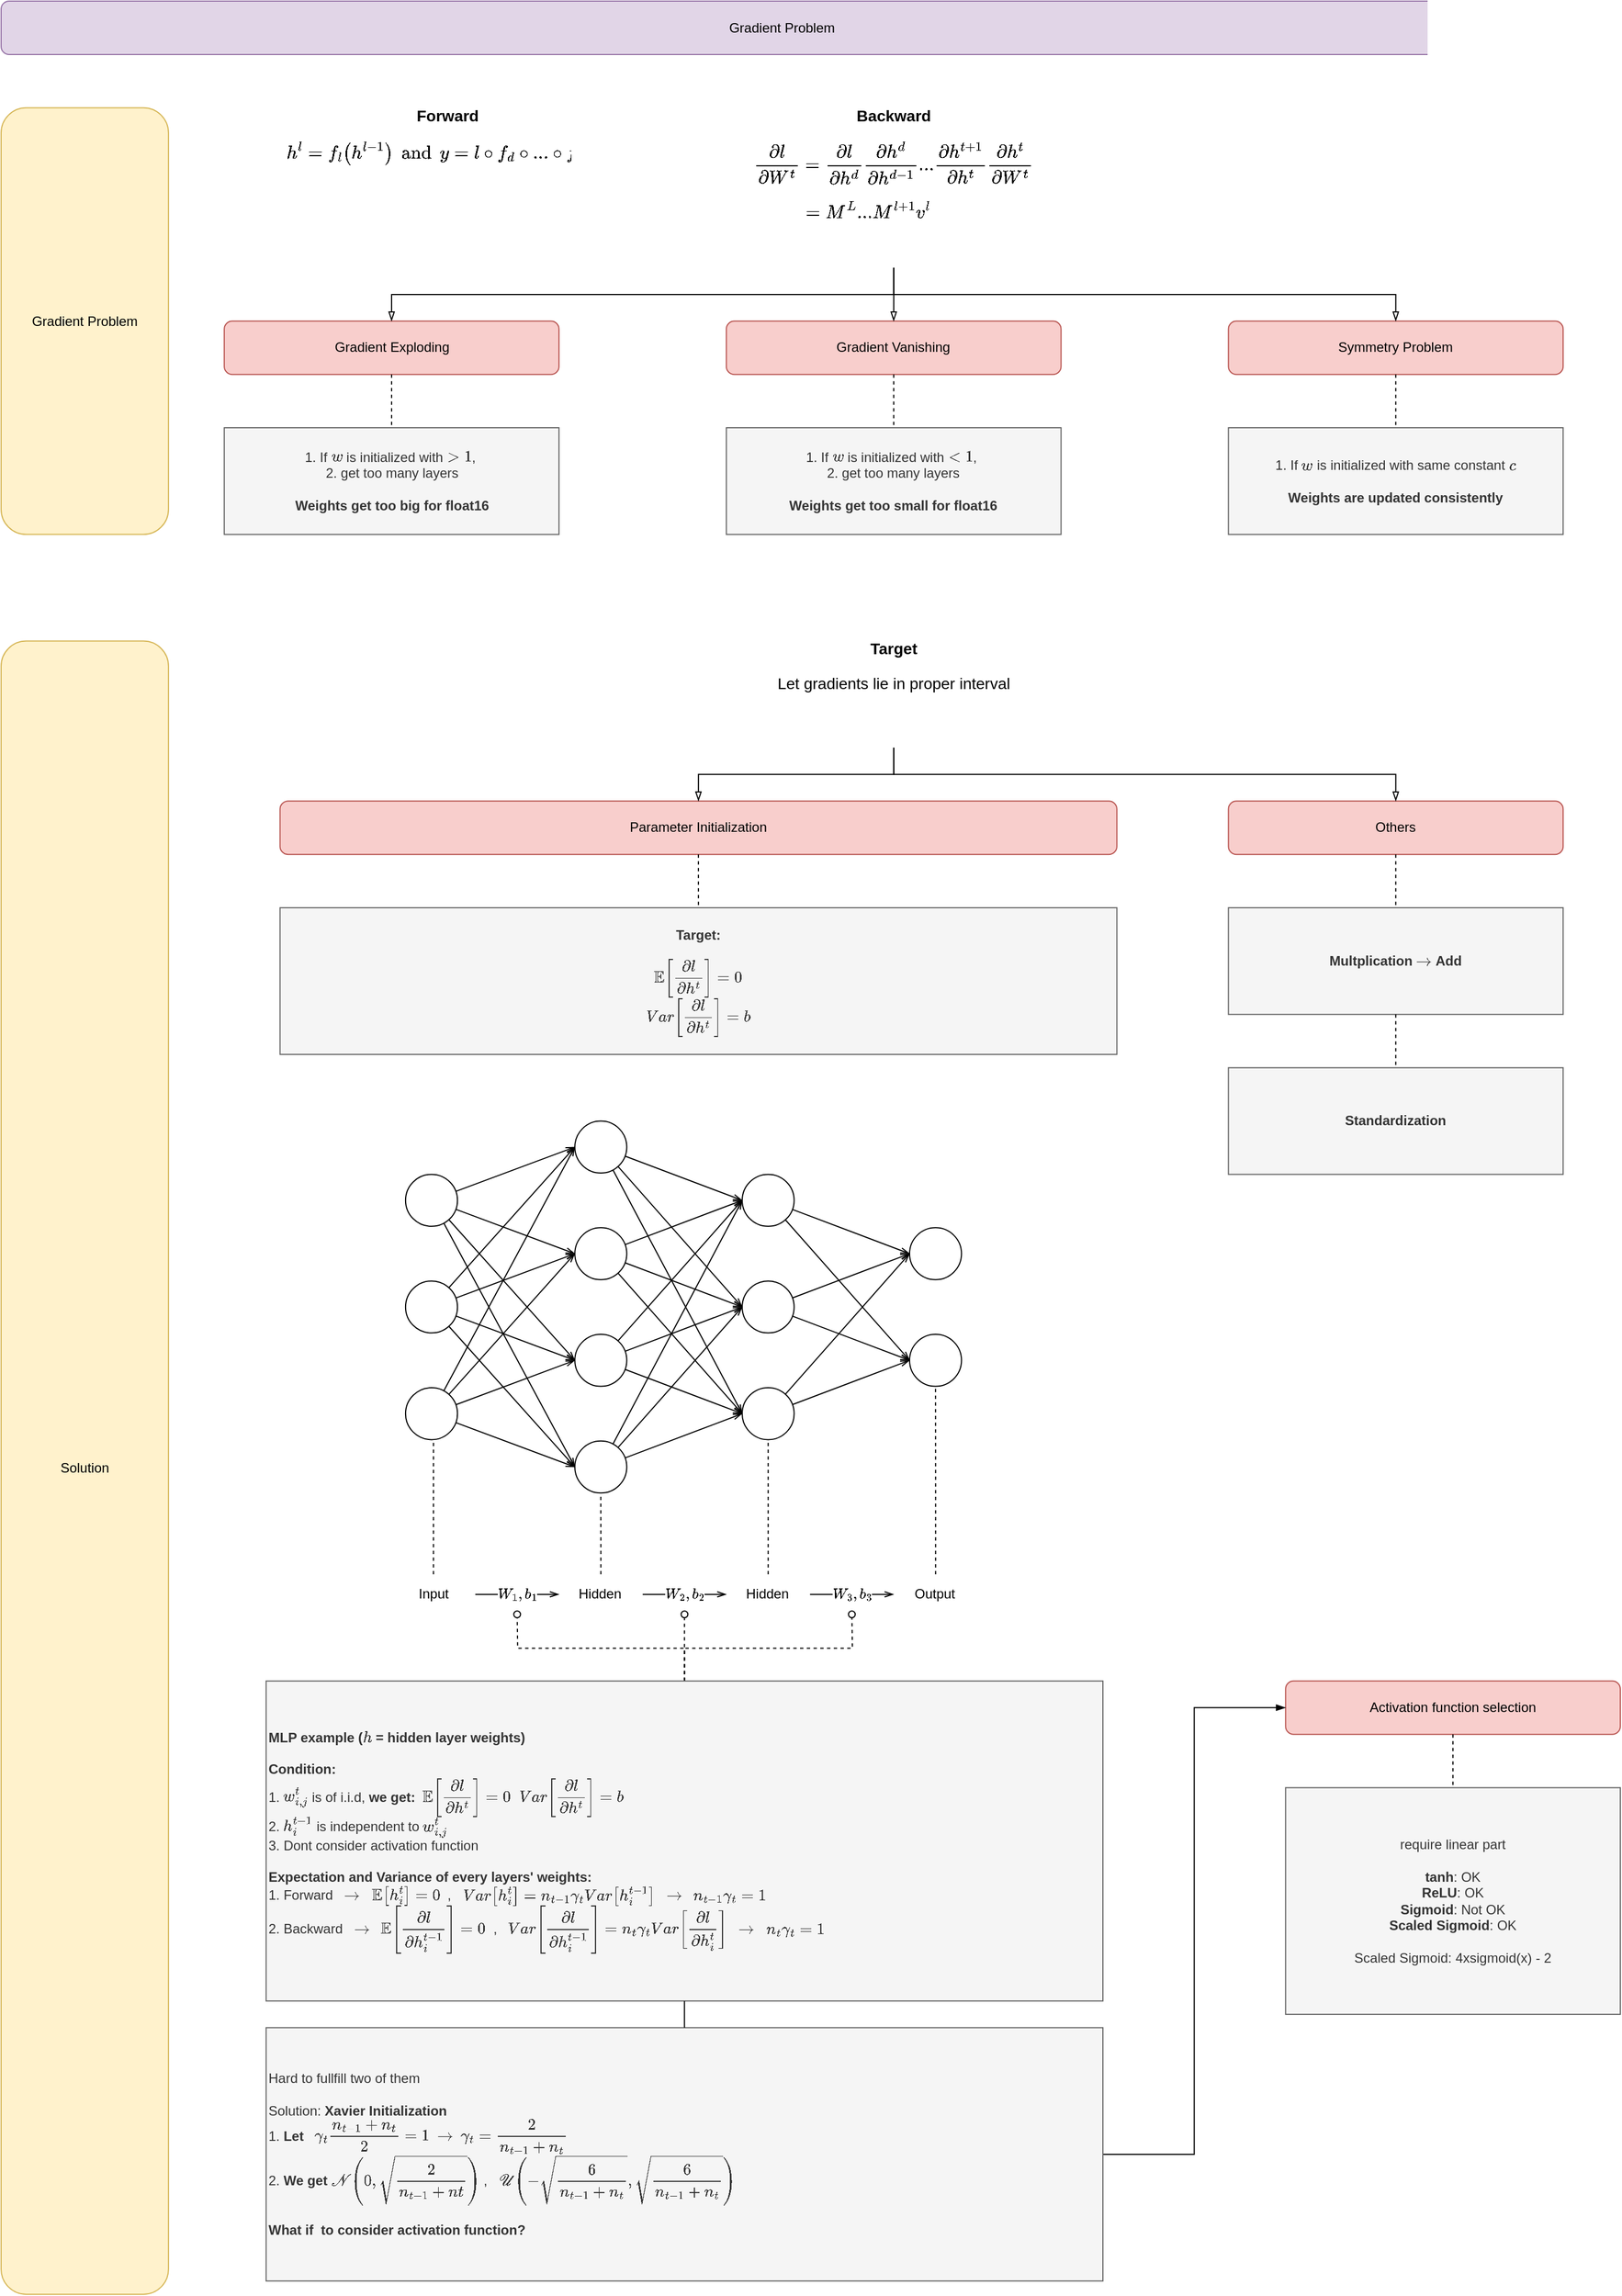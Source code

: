 <mxfile version="21.6.1" type="device">
  <diagram id="C5RBs43oDa-KdzZeNtuy" name="Page-1">
    <mxGraphModel dx="1005" dy="674" grid="1" gridSize="10" guides="1" tooltips="1" connect="1" arrows="1" fold="1" page="1" pageScale="1" pageWidth="827" pageHeight="1169" math="1" shadow="0">
      <root>
        <mxCell id="WIyWlLk6GJQsqaUBKTNV-0" />
        <mxCell id="WIyWlLk6GJQsqaUBKTNV-1" parent="WIyWlLk6GJQsqaUBKTNV-0" />
        <mxCell id="7qjs04DrlJeQUbAoe07J-0" value="" style="group" vertex="1" connectable="0" parent="WIyWlLk6GJQsqaUBKTNV-1">
          <mxGeometry x="160" y="150" width="1441" height="2040" as="geometry" />
        </mxCell>
        <mxCell id="qgeGManTY0qB0GXOn2dB-0" value="Gradient Problem" style="rounded=1;whiteSpace=wrap;html=1;fillColor=#e1d5e7;strokeColor=#9673a6;" parent="7qjs04DrlJeQUbAoe07J-0" vertex="1">
          <mxGeometry width="1390.112" height="47.442" as="geometry" />
        </mxCell>
        <mxCell id="qgeGManTY0qB0GXOn2dB-14" value="Gradient Exploding" style="rounded=1;whiteSpace=wrap;html=1;fillColor=#f8cecc;strokeColor=#b85450;" parent="7qjs04DrlJeQUbAoe07J-0" vertex="1">
          <mxGeometry x="198.587" y="284.651" width="297.881" height="47.442" as="geometry" />
        </mxCell>
        <mxCell id="qgeGManTY0qB0GXOn2dB-15" value="Gradient Vanishing" style="rounded=1;whiteSpace=wrap;html=1;fillColor=#f8cecc;strokeColor=#b85450;" parent="7qjs04DrlJeQUbAoe07J-0" vertex="1">
          <mxGeometry x="645.409" y="284.651" width="297.881" height="47.442" as="geometry" />
        </mxCell>
        <mxCell id="qgeGManTY0qB0GXOn2dB-17" value="Gradient Problem" style="rounded=1;whiteSpace=wrap;html=1;fillColor=#fff2cc;strokeColor=#d6b656;" parent="7qjs04DrlJeQUbAoe07J-0" vertex="1">
          <mxGeometry y="94.884" width="148.941" height="379.535" as="geometry" />
        </mxCell>
        <mxCell id="qgeGManTY0qB0GXOn2dB-20" value="&lt;h1 style=&quot;font-size: 14px;&quot;&gt;Forward&lt;/h1&gt;&lt;p style=&quot;font-size: 14px;&quot;&gt;`h^l=f_l(h^(l-1)) and y=l@f_d@...@f_1(x)`&lt;/p&gt;" style="text;html=1;strokeColor=none;fillColor=none;spacing=5;spacingTop=-20;whiteSpace=wrap;overflow=hidden;rounded=0;align=center;fontSize=14;" parent="7qjs04DrlJeQUbAoe07J-0" vertex="1">
          <mxGeometry x="198.587" y="94.884" width="397.175" height="94.884" as="geometry" />
        </mxCell>
        <mxCell id="qgeGManTY0qB0GXOn2dB-25" style="edgeStyle=orthogonalEdgeStyle;rounded=0;orthogonalLoop=1;jettySize=auto;html=1;entryX=0.5;entryY=0;entryDx=0;entryDy=0;endArrow=blockThin;endFill=0;" parent="7qjs04DrlJeQUbAoe07J-0" source="qgeGManTY0qB0GXOn2dB-21" target="qgeGManTY0qB0GXOn2dB-14" edge="1">
          <mxGeometry relative="1" as="geometry">
            <Array as="points">
              <mxPoint x="794.35" y="260.93" />
              <mxPoint x="347.528" y="260.93" />
            </Array>
          </mxGeometry>
        </mxCell>
        <mxCell id="qgeGManTY0qB0GXOn2dB-26" style="edgeStyle=orthogonalEdgeStyle;rounded=0;orthogonalLoop=1;jettySize=auto;html=1;entryX=0.5;entryY=0;entryDx=0;entryDy=0;endArrow=blockThin;endFill=0;" parent="7qjs04DrlJeQUbAoe07J-0" source="qgeGManTY0qB0GXOn2dB-21" target="qgeGManTY0qB0GXOn2dB-15" edge="1">
          <mxGeometry relative="1" as="geometry" />
        </mxCell>
        <mxCell id="qgeGManTY0qB0GXOn2dB-21" value="&lt;h1 style=&quot;font-size: 14px;&quot;&gt;Backward&lt;/h1&gt;&lt;p style=&quot;font-size: 14px;&quot;&gt;`(dell)/(delW^t)=(dell)/(delh^d)(delh^d)/(delh^(d-1))...(delh^(t+1))/(delh^t)(delh^t)/(delW^t)`&lt;/p&gt;&lt;p style=&quot;font-size: 14px;&quot;&gt;`=M^L...M^(l+1)v^l&amp;nbsp; &amp;nbsp; &amp;nbsp; &amp;nbsp; &amp;nbsp; &amp;nbsp; &amp;nbsp; &amp;nbsp; &amp;nbsp; &amp;nbsp; &amp;nbsp;`&lt;/p&gt;" style="text;html=1;strokeColor=none;fillColor=none;spacing=5;spacingTop=-20;whiteSpace=wrap;overflow=hidden;rounded=0;align=center;fontSize=14;strokeWidth=1;" parent="7qjs04DrlJeQUbAoe07J-0" vertex="1">
          <mxGeometry x="595.762" y="94.884" width="397.175" height="142.326" as="geometry" />
        </mxCell>
        <mxCell id="qgeGManTY0qB0GXOn2dB-27" value="1. If `w` is initialized with `&amp;gt;1`,&amp;nbsp;&lt;br&gt;2. get too many layers&lt;br&gt;&lt;br&gt;&lt;b&gt;Weights get too big for float16&lt;/b&gt;" style="text;html=1;strokeColor=#666666;fillColor=#f5f5f5;align=center;verticalAlign=middle;whiteSpace=wrap;rounded=0;fontColor=#333333;" parent="7qjs04DrlJeQUbAoe07J-0" vertex="1">
          <mxGeometry x="198.587" y="379.535" width="297.881" height="94.884" as="geometry" />
        </mxCell>
        <mxCell id="qgeGManTY0qB0GXOn2dB-29" value="" style="edgeStyle=orthogonalEdgeStyle;rounded=0;orthogonalLoop=1;jettySize=auto;html=1;endArrow=none;endFill=0;dashed=1;" parent="7qjs04DrlJeQUbAoe07J-0" source="qgeGManTY0qB0GXOn2dB-14" target="qgeGManTY0qB0GXOn2dB-27" edge="1">
          <mxGeometry relative="1" as="geometry" />
        </mxCell>
        <mxCell id="qgeGManTY0qB0GXOn2dB-28" value="1. If `w` is initialized with `&amp;lt;1`,&amp;nbsp;&lt;br&gt;2. get too many layers&lt;br&gt;&lt;br&gt;&lt;b style=&quot;border-color: var(--border-color);&quot;&gt;Weights get too small for float16&lt;/b&gt;" style="text;html=1;strokeColor=#666666;fillColor=#f5f5f5;align=center;verticalAlign=middle;whiteSpace=wrap;rounded=0;fontColor=#333333;" parent="7qjs04DrlJeQUbAoe07J-0" vertex="1">
          <mxGeometry x="645.409" y="379.535" width="297.881" height="94.884" as="geometry" />
        </mxCell>
        <mxCell id="qgeGManTY0qB0GXOn2dB-30" value="" style="edgeStyle=orthogonalEdgeStyle;rounded=0;orthogonalLoop=1;jettySize=auto;html=1;endArrow=none;endFill=0;dashed=1;" parent="7qjs04DrlJeQUbAoe07J-0" source="qgeGManTY0qB0GXOn2dB-15" target="qgeGManTY0qB0GXOn2dB-28" edge="1">
          <mxGeometry relative="1" as="geometry" />
        </mxCell>
        <mxCell id="qgeGManTY0qB0GXOn2dB-32" value="Symmetry Problem" style="rounded=1;whiteSpace=wrap;html=1;fillColor=#f8cecc;strokeColor=#b85450;" parent="7qjs04DrlJeQUbAoe07J-0" vertex="1">
          <mxGeometry x="1092.231" y="284.651" width="297.881" height="47.442" as="geometry" />
        </mxCell>
        <mxCell id="qgeGManTY0qB0GXOn2dB-33" style="edgeStyle=orthogonalEdgeStyle;rounded=0;orthogonalLoop=1;jettySize=auto;html=1;entryX=0.5;entryY=0;entryDx=0;entryDy=0;endArrow=blockThin;endFill=0;" parent="7qjs04DrlJeQUbAoe07J-0" source="qgeGManTY0qB0GXOn2dB-21" target="qgeGManTY0qB0GXOn2dB-32" edge="1">
          <mxGeometry relative="1" as="geometry">
            <Array as="points">
              <mxPoint x="794.35" y="260.93" />
              <mxPoint x="1241.171" y="260.93" />
            </Array>
          </mxGeometry>
        </mxCell>
        <mxCell id="qgeGManTY0qB0GXOn2dB-34" value="1. If `w` is initialized with same constant `c`&lt;br&gt;&lt;br&gt;&lt;b style=&quot;border-color: var(--border-color);&quot;&gt;Weights are updated consistently&lt;/b&gt;" style="text;html=1;strokeColor=#666666;fillColor=#f5f5f5;align=center;verticalAlign=middle;whiteSpace=wrap;rounded=0;fontColor=#333333;" parent="7qjs04DrlJeQUbAoe07J-0" vertex="1">
          <mxGeometry x="1092.231" y="379.535" width="297.881" height="94.884" as="geometry" />
        </mxCell>
        <mxCell id="qgeGManTY0qB0GXOn2dB-35" value="" style="edgeStyle=orthogonalEdgeStyle;rounded=0;orthogonalLoop=1;jettySize=auto;html=1;dashed=1;endArrow=none;endFill=0;" parent="7qjs04DrlJeQUbAoe07J-0" source="qgeGManTY0qB0GXOn2dB-32" target="qgeGManTY0qB0GXOn2dB-34" edge="1">
          <mxGeometry relative="1" as="geometry" />
        </mxCell>
        <mxCell id="qgeGManTY0qB0GXOn2dB-36" value="Solution" style="rounded=1;whiteSpace=wrap;html=1;fillColor=#fff2cc;strokeColor=#d6b656;" parent="7qjs04DrlJeQUbAoe07J-0" vertex="1">
          <mxGeometry y="569.302" width="148.941" height="1470.698" as="geometry" />
        </mxCell>
        <mxCell id="qgeGManTY0qB0GXOn2dB-38" value="Activation function selection" style="rounded=1;whiteSpace=wrap;html=1;fillColor=#f8cecc;strokeColor=#b85450;" parent="7qjs04DrlJeQUbAoe07J-0" vertex="1">
          <mxGeometry x="1143.119" y="1494.419" width="297.881" height="47.442" as="geometry" />
        </mxCell>
        <mxCell id="qgeGManTY0qB0GXOn2dB-39" value="Parameter Initialization" style="rounded=1;whiteSpace=wrap;html=1;fillColor=#f8cecc;strokeColor=#b85450;" parent="7qjs04DrlJeQUbAoe07J-0" vertex="1">
          <mxGeometry x="248.234" y="711.628" width="744.703" height="47.442" as="geometry" />
        </mxCell>
        <mxCell id="qgeGManTY0qB0GXOn2dB-40" value="Others" style="rounded=1;whiteSpace=wrap;html=1;fillColor=#f8cecc;strokeColor=#b85450;" parent="7qjs04DrlJeQUbAoe07J-0" vertex="1">
          <mxGeometry x="1092.231" y="711.628" width="297.881" height="47.442" as="geometry" />
        </mxCell>
        <mxCell id="qgeGManTY0qB0GXOn2dB-41" value="Multplication `-&amp;gt;` Add" style="text;html=1;strokeColor=#666666;fillColor=#f5f5f5;align=center;verticalAlign=middle;whiteSpace=wrap;rounded=0;fontColor=#333333;fontStyle=1" parent="7qjs04DrlJeQUbAoe07J-0" vertex="1">
          <mxGeometry x="1092.231" y="806.512" width="297.881" height="94.884" as="geometry" />
        </mxCell>
        <mxCell id="qgeGManTY0qB0GXOn2dB-43" value="" style="edgeStyle=orthogonalEdgeStyle;rounded=0;orthogonalLoop=1;jettySize=auto;html=1;dashed=1;endArrow=none;endFill=0;" parent="7qjs04DrlJeQUbAoe07J-0" source="qgeGManTY0qB0GXOn2dB-40" target="qgeGManTY0qB0GXOn2dB-41" edge="1">
          <mxGeometry relative="1" as="geometry" />
        </mxCell>
        <mxCell id="qgeGManTY0qB0GXOn2dB-42" value="Standardization" style="text;html=1;strokeColor=#666666;fillColor=#f5f5f5;align=center;verticalAlign=middle;whiteSpace=wrap;rounded=0;fontColor=#333333;fontStyle=1" parent="7qjs04DrlJeQUbAoe07J-0" vertex="1">
          <mxGeometry x="1092.231" y="948.837" width="297.881" height="94.884" as="geometry" />
        </mxCell>
        <mxCell id="qgeGManTY0qB0GXOn2dB-46" value="" style="edgeStyle=orthogonalEdgeStyle;rounded=0;orthogonalLoop=1;jettySize=auto;html=1;dashed=1;endArrow=none;endFill=0;" parent="7qjs04DrlJeQUbAoe07J-0" source="qgeGManTY0qB0GXOn2dB-41" target="qgeGManTY0qB0GXOn2dB-42" edge="1">
          <mxGeometry relative="1" as="geometry" />
        </mxCell>
        <mxCell id="qgeGManTY0qB0GXOn2dB-47" value="&lt;span style=&quot;font-weight: normal;&quot;&gt;require linear part&lt;/span&gt;&lt;br&gt;&lt;br&gt;tanh&lt;span style=&quot;font-weight: normal;&quot;&gt;: OK&lt;/span&gt;&lt;br&gt;ReLU&lt;span style=&quot;font-weight: normal;&quot;&gt;: OK&lt;/span&gt;&lt;br&gt;Sigmoid&lt;span style=&quot;font-weight: normal;&quot;&gt;: Not OK&lt;/span&gt;&lt;br&gt;Scaled Sigmoid&lt;span style=&quot;font-weight: normal;&quot;&gt;: OK&lt;br&gt;&lt;br&gt;Scaled Sigmoid: 4xsigmoid(x) - 2&lt;/span&gt;" style="text;html=1;strokeColor=#666666;fillColor=#f5f5f5;align=center;verticalAlign=middle;whiteSpace=wrap;rounded=0;fontColor=#333333;fontStyle=1" parent="7qjs04DrlJeQUbAoe07J-0" vertex="1">
          <mxGeometry x="1143.119" y="1589.302" width="297.881" height="201.628" as="geometry" />
        </mxCell>
        <mxCell id="qgeGManTY0qB0GXOn2dB-52" value="" style="edgeStyle=orthogonalEdgeStyle;rounded=0;orthogonalLoop=1;jettySize=auto;html=1;endArrow=none;endFill=0;dashed=1;" parent="7qjs04DrlJeQUbAoe07J-0" source="qgeGManTY0qB0GXOn2dB-38" target="qgeGManTY0qB0GXOn2dB-47" edge="1">
          <mxGeometry relative="1" as="geometry" />
        </mxCell>
        <mxCell id="qgeGManTY0qB0GXOn2dB-50" style="edgeStyle=orthogonalEdgeStyle;rounded=0;orthogonalLoop=1;jettySize=auto;html=1;entryX=0.5;entryY=0;entryDx=0;entryDy=0;endArrow=blockThin;endFill=0;" parent="7qjs04DrlJeQUbAoe07J-0" source="qgeGManTY0qB0GXOn2dB-48" target="qgeGManTY0qB0GXOn2dB-39" edge="1">
          <mxGeometry relative="1" as="geometry" />
        </mxCell>
        <mxCell id="qgeGManTY0qB0GXOn2dB-51" style="edgeStyle=orthogonalEdgeStyle;rounded=0;orthogonalLoop=1;jettySize=auto;html=1;entryX=0.5;entryY=0;entryDx=0;entryDy=0;endArrow=blockThin;endFill=0;" parent="7qjs04DrlJeQUbAoe07J-0" source="qgeGManTY0qB0GXOn2dB-48" target="qgeGManTY0qB0GXOn2dB-40" edge="1">
          <mxGeometry relative="1" as="geometry">
            <Array as="points">
              <mxPoint x="794.35" y="687.907" />
              <mxPoint x="1241.171" y="687.907" />
            </Array>
          </mxGeometry>
        </mxCell>
        <mxCell id="qgeGManTY0qB0GXOn2dB-48" value="&lt;h1 style=&quot;font-size: 14px;&quot;&gt;Target&lt;/h1&gt;&lt;p style=&quot;font-size: 14px;&quot;&gt;Let gradients lie in proper interval&lt;/p&gt;" style="text;html=1;strokeColor=none;fillColor=none;spacing=5;spacingTop=-20;whiteSpace=wrap;overflow=hidden;rounded=0;align=center;fontSize=14;" parent="7qjs04DrlJeQUbAoe07J-0" vertex="1">
          <mxGeometry x="595.762" y="569.302" width="397.175" height="94.884" as="geometry" />
        </mxCell>
        <mxCell id="qgeGManTY0qB0GXOn2dB-54" value="Target:&lt;br&gt;&lt;br&gt;`bbbE[(dell)/(delh^t)]=0`&lt;br style=&quot;border-color: var(--border-color);&quot;&gt;&lt;span style=&quot;border-color: var(--border-color);&quot;&gt;`Var[(dell)/(delh^t)]=b`&lt;/span&gt;" style="text;html=1;strokeColor=#666666;fillColor=#f5f5f5;align=center;verticalAlign=middle;whiteSpace=wrap;rounded=0;fontColor=#333333;fontStyle=1" parent="7qjs04DrlJeQUbAoe07J-0" vertex="1">
          <mxGeometry x="248.234" y="806.512" width="744.703" height="130.465" as="geometry" />
        </mxCell>
        <mxCell id="qgeGManTY0qB0GXOn2dB-56" style="edgeStyle=orthogonalEdgeStyle;rounded=0;orthogonalLoop=1;jettySize=auto;html=1;entryX=0.5;entryY=0;entryDx=0;entryDy=0;endArrow=none;endFill=0;dashed=1;" parent="7qjs04DrlJeQUbAoe07J-0" source="qgeGManTY0qB0GXOn2dB-39" target="qgeGManTY0qB0GXOn2dB-54" edge="1">
          <mxGeometry relative="1" as="geometry" />
        </mxCell>
        <mxCell id="qgeGManTY0qB0GXOn2dB-58" value="" style="ellipse;whiteSpace=wrap;html=1;aspect=fixed;" parent="7qjs04DrlJeQUbAoe07J-0" vertex="1">
          <mxGeometry x="359.94" y="1043.721" width="46.202" height="46.202" as="geometry" />
        </mxCell>
        <mxCell id="qgeGManTY0qB0GXOn2dB-59" value="" style="ellipse;whiteSpace=wrap;html=1;aspect=fixed;" parent="7qjs04DrlJeQUbAoe07J-0" vertex="1">
          <mxGeometry x="359.94" y="1138.605" width="46.202" height="46.202" as="geometry" />
        </mxCell>
        <mxCell id="qgeGManTY0qB0GXOn2dB-60" value="" style="ellipse;whiteSpace=wrap;html=1;aspect=fixed;" parent="7qjs04DrlJeQUbAoe07J-0" vertex="1">
          <mxGeometry x="359.94" y="1233.488" width="46.202" height="46.202" as="geometry" />
        </mxCell>
        <mxCell id="qgeGManTY0qB0GXOn2dB-61" value="" style="ellipse;whiteSpace=wrap;html=1;aspect=fixed;" parent="7qjs04DrlJeQUbAoe07J-0" vertex="1">
          <mxGeometry x="510.6" y="996.279" width="46.202" height="46.202" as="geometry" />
        </mxCell>
        <mxCell id="qgeGManTY0qB0GXOn2dB-73" style="rounded=0;orthogonalLoop=1;jettySize=auto;html=1;entryX=0;entryY=0.5;entryDx=0;entryDy=0;endArrow=openThin;endFill=0;" parent="7qjs04DrlJeQUbAoe07J-0" source="qgeGManTY0qB0GXOn2dB-58" target="qgeGManTY0qB0GXOn2dB-61" edge="1">
          <mxGeometry relative="1" as="geometry" />
        </mxCell>
        <mxCell id="qgeGManTY0qB0GXOn2dB-77" style="rounded=0;orthogonalLoop=1;jettySize=auto;html=1;entryX=0;entryY=0.5;entryDx=0;entryDy=0;endArrow=openThin;endFill=0;" parent="7qjs04DrlJeQUbAoe07J-0" source="qgeGManTY0qB0GXOn2dB-59" target="qgeGManTY0qB0GXOn2dB-61" edge="1">
          <mxGeometry relative="1" as="geometry" />
        </mxCell>
        <mxCell id="qgeGManTY0qB0GXOn2dB-81" style="rounded=0;orthogonalLoop=1;jettySize=auto;html=1;entryX=0;entryY=0.5;entryDx=0;entryDy=0;endArrow=openThin;endFill=0;" parent="7qjs04DrlJeQUbAoe07J-0" source="qgeGManTY0qB0GXOn2dB-60" target="qgeGManTY0qB0GXOn2dB-61" edge="1">
          <mxGeometry relative="1" as="geometry" />
        </mxCell>
        <mxCell id="qgeGManTY0qB0GXOn2dB-62" value="" style="ellipse;whiteSpace=wrap;html=1;aspect=fixed;" parent="7qjs04DrlJeQUbAoe07J-0" vertex="1">
          <mxGeometry x="510.6" y="1091.163" width="46.202" height="46.202" as="geometry" />
        </mxCell>
        <mxCell id="qgeGManTY0qB0GXOn2dB-74" style="rounded=0;orthogonalLoop=1;jettySize=auto;html=1;entryX=0;entryY=0.5;entryDx=0;entryDy=0;endArrow=openThin;endFill=0;" parent="7qjs04DrlJeQUbAoe07J-0" source="qgeGManTY0qB0GXOn2dB-58" target="qgeGManTY0qB0GXOn2dB-62" edge="1">
          <mxGeometry relative="1" as="geometry" />
        </mxCell>
        <mxCell id="qgeGManTY0qB0GXOn2dB-78" style="rounded=0;orthogonalLoop=1;jettySize=auto;html=1;entryX=0;entryY=0.5;entryDx=0;entryDy=0;endArrow=openThin;endFill=0;" parent="7qjs04DrlJeQUbAoe07J-0" source="qgeGManTY0qB0GXOn2dB-59" target="qgeGManTY0qB0GXOn2dB-62" edge="1">
          <mxGeometry relative="1" as="geometry" />
        </mxCell>
        <mxCell id="qgeGManTY0qB0GXOn2dB-82" style="rounded=0;orthogonalLoop=1;jettySize=auto;html=1;entryX=0;entryY=0.5;entryDx=0;entryDy=0;endArrow=openThin;endFill=0;" parent="7qjs04DrlJeQUbAoe07J-0" source="qgeGManTY0qB0GXOn2dB-60" target="qgeGManTY0qB0GXOn2dB-62" edge="1">
          <mxGeometry relative="1" as="geometry" />
        </mxCell>
        <mxCell id="qgeGManTY0qB0GXOn2dB-63" value="" style="ellipse;whiteSpace=wrap;html=1;aspect=fixed;" parent="7qjs04DrlJeQUbAoe07J-0" vertex="1">
          <mxGeometry x="510.6" y="1186.047" width="46.202" height="46.202" as="geometry" />
        </mxCell>
        <mxCell id="qgeGManTY0qB0GXOn2dB-75" style="rounded=0;orthogonalLoop=1;jettySize=auto;html=1;entryX=0;entryY=0.5;entryDx=0;entryDy=0;endArrow=openThin;endFill=0;" parent="7qjs04DrlJeQUbAoe07J-0" source="qgeGManTY0qB0GXOn2dB-58" target="qgeGManTY0qB0GXOn2dB-63" edge="1">
          <mxGeometry relative="1" as="geometry" />
        </mxCell>
        <mxCell id="qgeGManTY0qB0GXOn2dB-79" style="rounded=0;orthogonalLoop=1;jettySize=auto;html=1;entryX=0;entryY=0.5;entryDx=0;entryDy=0;endArrow=openThin;endFill=0;" parent="7qjs04DrlJeQUbAoe07J-0" source="qgeGManTY0qB0GXOn2dB-59" target="qgeGManTY0qB0GXOn2dB-63" edge="1">
          <mxGeometry relative="1" as="geometry" />
        </mxCell>
        <mxCell id="qgeGManTY0qB0GXOn2dB-83" style="rounded=0;orthogonalLoop=1;jettySize=auto;html=1;entryX=0;entryY=0.5;entryDx=0;entryDy=0;endArrow=openThin;endFill=0;" parent="7qjs04DrlJeQUbAoe07J-0" source="qgeGManTY0qB0GXOn2dB-60" target="qgeGManTY0qB0GXOn2dB-63" edge="1">
          <mxGeometry relative="1" as="geometry" />
        </mxCell>
        <mxCell id="qgeGManTY0qB0GXOn2dB-64" value="" style="ellipse;whiteSpace=wrap;html=1;aspect=fixed;" parent="7qjs04DrlJeQUbAoe07J-0" vertex="1">
          <mxGeometry x="510.6" y="1280.93" width="46.202" height="46.202" as="geometry" />
        </mxCell>
        <mxCell id="qgeGManTY0qB0GXOn2dB-76" style="rounded=0;orthogonalLoop=1;jettySize=auto;html=1;entryX=0;entryY=0.5;entryDx=0;entryDy=0;endArrow=openThin;endFill=0;" parent="7qjs04DrlJeQUbAoe07J-0" source="qgeGManTY0qB0GXOn2dB-58" target="qgeGManTY0qB0GXOn2dB-64" edge="1">
          <mxGeometry relative="1" as="geometry" />
        </mxCell>
        <mxCell id="qgeGManTY0qB0GXOn2dB-80" style="rounded=0;orthogonalLoop=1;jettySize=auto;html=1;entryX=0;entryY=0.5;entryDx=0;entryDy=0;endArrow=openThin;endFill=0;" parent="7qjs04DrlJeQUbAoe07J-0" source="qgeGManTY0qB0GXOn2dB-59" target="qgeGManTY0qB0GXOn2dB-64" edge="1">
          <mxGeometry relative="1" as="geometry" />
        </mxCell>
        <mxCell id="qgeGManTY0qB0GXOn2dB-84" style="rounded=0;orthogonalLoop=1;jettySize=auto;html=1;entryX=0;entryY=0.5;entryDx=0;entryDy=0;endArrow=openThin;endFill=0;" parent="7qjs04DrlJeQUbAoe07J-0" source="qgeGManTY0qB0GXOn2dB-60" target="qgeGManTY0qB0GXOn2dB-64" edge="1">
          <mxGeometry relative="1" as="geometry" />
        </mxCell>
        <mxCell id="qgeGManTY0qB0GXOn2dB-66" value="" style="ellipse;whiteSpace=wrap;html=1;aspect=fixed;" parent="7qjs04DrlJeQUbAoe07J-0" vertex="1">
          <mxGeometry x="659.541" y="1043.721" width="46.202" height="46.202" as="geometry" />
        </mxCell>
        <mxCell id="qgeGManTY0qB0GXOn2dB-85" style="rounded=0;orthogonalLoop=1;jettySize=auto;html=1;entryX=0;entryY=0.5;entryDx=0;entryDy=0;endArrow=openThin;endFill=0;" parent="7qjs04DrlJeQUbAoe07J-0" source="qgeGManTY0qB0GXOn2dB-61" target="qgeGManTY0qB0GXOn2dB-66" edge="1">
          <mxGeometry relative="1" as="geometry" />
        </mxCell>
        <mxCell id="qgeGManTY0qB0GXOn2dB-88" style="rounded=0;orthogonalLoop=1;jettySize=auto;html=1;entryX=0;entryY=0.5;entryDx=0;entryDy=0;endArrow=openThin;endFill=0;" parent="7qjs04DrlJeQUbAoe07J-0" source="qgeGManTY0qB0GXOn2dB-62" target="qgeGManTY0qB0GXOn2dB-66" edge="1">
          <mxGeometry relative="1" as="geometry" />
        </mxCell>
        <mxCell id="qgeGManTY0qB0GXOn2dB-91" style="rounded=0;orthogonalLoop=1;jettySize=auto;html=1;entryX=0;entryY=0.5;entryDx=0;entryDy=0;endArrow=openThin;endFill=0;" parent="7qjs04DrlJeQUbAoe07J-0" source="qgeGManTY0qB0GXOn2dB-63" target="qgeGManTY0qB0GXOn2dB-66" edge="1">
          <mxGeometry relative="1" as="geometry" />
        </mxCell>
        <mxCell id="qgeGManTY0qB0GXOn2dB-94" style="rounded=0;orthogonalLoop=1;jettySize=auto;html=1;entryX=0;entryY=0.5;entryDx=0;entryDy=0;endArrow=openThin;endFill=0;" parent="7qjs04DrlJeQUbAoe07J-0" source="qgeGManTY0qB0GXOn2dB-64" target="qgeGManTY0qB0GXOn2dB-66" edge="1">
          <mxGeometry relative="1" as="geometry" />
        </mxCell>
        <mxCell id="qgeGManTY0qB0GXOn2dB-67" value="" style="ellipse;whiteSpace=wrap;html=1;aspect=fixed;" parent="7qjs04DrlJeQUbAoe07J-0" vertex="1">
          <mxGeometry x="659.541" y="1138.605" width="46.202" height="46.202" as="geometry" />
        </mxCell>
        <mxCell id="qgeGManTY0qB0GXOn2dB-86" style="rounded=0;orthogonalLoop=1;jettySize=auto;html=1;entryX=0;entryY=0.5;entryDx=0;entryDy=0;endArrow=openThin;endFill=0;" parent="7qjs04DrlJeQUbAoe07J-0" source="qgeGManTY0qB0GXOn2dB-61" target="qgeGManTY0qB0GXOn2dB-67" edge="1">
          <mxGeometry relative="1" as="geometry" />
        </mxCell>
        <mxCell id="qgeGManTY0qB0GXOn2dB-89" style="rounded=0;orthogonalLoop=1;jettySize=auto;html=1;entryX=0;entryY=0.5;entryDx=0;entryDy=0;endArrow=openThin;endFill=0;" parent="7qjs04DrlJeQUbAoe07J-0" source="qgeGManTY0qB0GXOn2dB-62" target="qgeGManTY0qB0GXOn2dB-67" edge="1">
          <mxGeometry relative="1" as="geometry" />
        </mxCell>
        <mxCell id="qgeGManTY0qB0GXOn2dB-92" style="rounded=0;orthogonalLoop=1;jettySize=auto;html=1;entryX=0;entryY=0.5;entryDx=0;entryDy=0;endArrow=openThin;endFill=0;" parent="7qjs04DrlJeQUbAoe07J-0" source="qgeGManTY0qB0GXOn2dB-63" target="qgeGManTY0qB0GXOn2dB-67" edge="1">
          <mxGeometry relative="1" as="geometry" />
        </mxCell>
        <mxCell id="qgeGManTY0qB0GXOn2dB-95" style="rounded=0;orthogonalLoop=1;jettySize=auto;html=1;entryX=0;entryY=0.5;entryDx=0;entryDy=0;endArrow=openThin;endFill=0;" parent="7qjs04DrlJeQUbAoe07J-0" source="qgeGManTY0qB0GXOn2dB-64" target="qgeGManTY0qB0GXOn2dB-67" edge="1">
          <mxGeometry relative="1" as="geometry" />
        </mxCell>
        <mxCell id="qgeGManTY0qB0GXOn2dB-68" value="" style="ellipse;whiteSpace=wrap;html=1;aspect=fixed;" parent="7qjs04DrlJeQUbAoe07J-0" vertex="1">
          <mxGeometry x="659.541" y="1233.488" width="46.202" height="46.202" as="geometry" />
        </mxCell>
        <mxCell id="qgeGManTY0qB0GXOn2dB-87" style="rounded=0;orthogonalLoop=1;jettySize=auto;html=1;entryX=0;entryY=0.5;entryDx=0;entryDy=0;endArrow=openThin;endFill=0;" parent="7qjs04DrlJeQUbAoe07J-0" source="qgeGManTY0qB0GXOn2dB-61" target="qgeGManTY0qB0GXOn2dB-68" edge="1">
          <mxGeometry relative="1" as="geometry" />
        </mxCell>
        <mxCell id="qgeGManTY0qB0GXOn2dB-90" style="rounded=0;orthogonalLoop=1;jettySize=auto;html=1;entryX=0;entryY=0.5;entryDx=0;entryDy=0;endArrow=openThin;endFill=0;" parent="7qjs04DrlJeQUbAoe07J-0" source="qgeGManTY0qB0GXOn2dB-62" target="qgeGManTY0qB0GXOn2dB-68" edge="1">
          <mxGeometry relative="1" as="geometry" />
        </mxCell>
        <mxCell id="qgeGManTY0qB0GXOn2dB-93" style="rounded=0;orthogonalLoop=1;jettySize=auto;html=1;entryX=0;entryY=0.5;entryDx=0;entryDy=0;endArrow=openThin;endFill=0;" parent="7qjs04DrlJeQUbAoe07J-0" source="qgeGManTY0qB0GXOn2dB-63" target="qgeGManTY0qB0GXOn2dB-68" edge="1">
          <mxGeometry relative="1" as="geometry" />
        </mxCell>
        <mxCell id="qgeGManTY0qB0GXOn2dB-96" style="rounded=0;orthogonalLoop=1;jettySize=auto;html=1;entryX=0;entryY=0.5;entryDx=0;entryDy=0;endArrow=openThin;endFill=0;" parent="7qjs04DrlJeQUbAoe07J-0" source="qgeGManTY0qB0GXOn2dB-64" target="qgeGManTY0qB0GXOn2dB-68" edge="1">
          <mxGeometry relative="1" as="geometry" />
        </mxCell>
        <mxCell id="qgeGManTY0qB0GXOn2dB-70" value="" style="ellipse;whiteSpace=wrap;html=1;aspect=fixed;" parent="7qjs04DrlJeQUbAoe07J-0" vertex="1">
          <mxGeometry x="808.481" y="1091.163" width="46.202" height="46.202" as="geometry" />
        </mxCell>
        <mxCell id="qgeGManTY0qB0GXOn2dB-97" style="rounded=0;orthogonalLoop=1;jettySize=auto;html=1;entryX=0;entryY=0.5;entryDx=0;entryDy=0;endArrow=openThin;endFill=0;" parent="7qjs04DrlJeQUbAoe07J-0" source="qgeGManTY0qB0GXOn2dB-66" target="qgeGManTY0qB0GXOn2dB-70" edge="1">
          <mxGeometry relative="1" as="geometry" />
        </mxCell>
        <mxCell id="qgeGManTY0qB0GXOn2dB-101" style="rounded=0;orthogonalLoop=1;jettySize=auto;html=1;entryX=0;entryY=0.5;entryDx=0;entryDy=0;endArrow=openThin;endFill=0;" parent="7qjs04DrlJeQUbAoe07J-0" source="qgeGManTY0qB0GXOn2dB-67" target="qgeGManTY0qB0GXOn2dB-70" edge="1">
          <mxGeometry relative="1" as="geometry" />
        </mxCell>
        <mxCell id="qgeGManTY0qB0GXOn2dB-103" style="rounded=0;orthogonalLoop=1;jettySize=auto;html=1;entryX=0;entryY=0.5;entryDx=0;entryDy=0;endArrow=openThin;endFill=0;" parent="7qjs04DrlJeQUbAoe07J-0" source="qgeGManTY0qB0GXOn2dB-68" target="qgeGManTY0qB0GXOn2dB-70" edge="1">
          <mxGeometry relative="1" as="geometry" />
        </mxCell>
        <mxCell id="qgeGManTY0qB0GXOn2dB-71" value="" style="ellipse;whiteSpace=wrap;html=1;aspect=fixed;" parent="7qjs04DrlJeQUbAoe07J-0" vertex="1">
          <mxGeometry x="808.481" y="1186.047" width="46.202" height="46.202" as="geometry" />
        </mxCell>
        <mxCell id="qgeGManTY0qB0GXOn2dB-98" style="rounded=0;orthogonalLoop=1;jettySize=auto;html=1;entryX=0;entryY=0.5;entryDx=0;entryDy=0;endArrow=openThin;endFill=0;" parent="7qjs04DrlJeQUbAoe07J-0" source="qgeGManTY0qB0GXOn2dB-66" target="qgeGManTY0qB0GXOn2dB-71" edge="1">
          <mxGeometry relative="1" as="geometry" />
        </mxCell>
        <mxCell id="qgeGManTY0qB0GXOn2dB-102" style="rounded=0;orthogonalLoop=1;jettySize=auto;html=1;entryX=0;entryY=0.5;entryDx=0;entryDy=0;endArrow=openThin;endFill=0;" parent="7qjs04DrlJeQUbAoe07J-0" source="qgeGManTY0qB0GXOn2dB-67" target="qgeGManTY0qB0GXOn2dB-71" edge="1">
          <mxGeometry relative="1" as="geometry" />
        </mxCell>
        <mxCell id="qgeGManTY0qB0GXOn2dB-104" style="rounded=0;orthogonalLoop=1;jettySize=auto;html=1;entryX=0;entryY=0.5;entryDx=0;entryDy=0;endArrow=openThin;endFill=0;" parent="7qjs04DrlJeQUbAoe07J-0" source="qgeGManTY0qB0GXOn2dB-68" target="qgeGManTY0qB0GXOn2dB-71" edge="1">
          <mxGeometry relative="1" as="geometry" />
        </mxCell>
        <mxCell id="qgeGManTY0qB0GXOn2dB-109" value="" style="edgeStyle=orthogonalEdgeStyle;rounded=0;orthogonalLoop=1;jettySize=auto;html=1;endArrow=none;endFill=0;dashed=1;" parent="7qjs04DrlJeQUbAoe07J-0" source="qgeGManTY0qB0GXOn2dB-105" edge="1">
          <mxGeometry relative="1" as="geometry">
            <mxPoint x="384.763" y="1280.93" as="targetPoint" />
          </mxGeometry>
        </mxCell>
        <mxCell id="qgeGManTY0qB0GXOn2dB-105" value="Input" style="text;html=1;strokeColor=none;fillColor=none;align=center;verticalAlign=middle;whiteSpace=wrap;rounded=0;" parent="7qjs04DrlJeQUbAoe07J-0" vertex="1">
          <mxGeometry x="347.528" y="1399.535" width="74.47" height="35.581" as="geometry" />
        </mxCell>
        <mxCell id="qgeGManTY0qB0GXOn2dB-113" style="edgeStyle=orthogonalEdgeStyle;rounded=0;orthogonalLoop=1;jettySize=auto;html=1;entryX=0.5;entryY=1;entryDx=0;entryDy=0;dashed=1;endArrow=none;endFill=0;" parent="7qjs04DrlJeQUbAoe07J-0" source="qgeGManTY0qB0GXOn2dB-106" target="qgeGManTY0qB0GXOn2dB-71" edge="1">
          <mxGeometry relative="1" as="geometry" />
        </mxCell>
        <mxCell id="qgeGManTY0qB0GXOn2dB-106" value="Output" style="text;html=1;strokeColor=none;fillColor=none;align=center;verticalAlign=middle;whiteSpace=wrap;rounded=0;" parent="7qjs04DrlJeQUbAoe07J-0" vertex="1">
          <mxGeometry x="794.35" y="1399.535" width="74.47" height="35.581" as="geometry" />
        </mxCell>
        <mxCell id="qgeGManTY0qB0GXOn2dB-111" style="edgeStyle=orthogonalEdgeStyle;rounded=0;orthogonalLoop=1;jettySize=auto;html=1;dashed=1;endArrow=none;endFill=0;entryX=0.5;entryY=1;entryDx=0;entryDy=0;" parent="7qjs04DrlJeQUbAoe07J-0" source="qgeGManTY0qB0GXOn2dB-107" target="qgeGManTY0qB0GXOn2dB-64" edge="1">
          <mxGeometry relative="1" as="geometry">
            <mxPoint x="583.351" y="1020" as="targetPoint" />
          </mxGeometry>
        </mxCell>
        <mxCell id="qgeGManTY0qB0GXOn2dB-107" value="Hidden" style="text;html=1;strokeColor=none;fillColor=none;align=center;verticalAlign=middle;whiteSpace=wrap;rounded=0;" parent="7qjs04DrlJeQUbAoe07J-0" vertex="1">
          <mxGeometry x="496.469" y="1399.535" width="74.47" height="35.581" as="geometry" />
        </mxCell>
        <mxCell id="qgeGManTY0qB0GXOn2dB-114" value="`W_1,b_1`" style="edgeStyle=orthogonalEdgeStyle;rounded=0;orthogonalLoop=1;jettySize=auto;html=1;endArrow=openThin;endFill=0;" parent="7qjs04DrlJeQUbAoe07J-0" source="qgeGManTY0qB0GXOn2dB-105" target="qgeGManTY0qB0GXOn2dB-107" edge="1">
          <mxGeometry relative="1" as="geometry" />
        </mxCell>
        <mxCell id="qgeGManTY0qB0GXOn2dB-112" style="edgeStyle=orthogonalEdgeStyle;rounded=0;orthogonalLoop=1;jettySize=auto;html=1;dashed=1;endArrow=none;endFill=0;entryX=0.5;entryY=1;entryDx=0;entryDy=0;" parent="7qjs04DrlJeQUbAoe07J-0" source="qgeGManTY0qB0GXOn2dB-108" target="qgeGManTY0qB0GXOn2dB-68" edge="1">
          <mxGeometry relative="1" as="geometry">
            <mxPoint x="682.644" y="1280.93" as="targetPoint" />
          </mxGeometry>
        </mxCell>
        <mxCell id="qgeGManTY0qB0GXOn2dB-116" value="`W_3,b_3`" style="edgeStyle=orthogonalEdgeStyle;rounded=0;orthogonalLoop=1;jettySize=auto;html=1;endArrow=openThin;endFill=0;" parent="7qjs04DrlJeQUbAoe07J-0" source="qgeGManTY0qB0GXOn2dB-108" target="qgeGManTY0qB0GXOn2dB-106" edge="1">
          <mxGeometry relative="1" as="geometry" />
        </mxCell>
        <mxCell id="qgeGManTY0qB0GXOn2dB-108" value="Hidden" style="text;html=1;strokeColor=none;fillColor=none;align=center;verticalAlign=middle;whiteSpace=wrap;rounded=0;" parent="7qjs04DrlJeQUbAoe07J-0" vertex="1">
          <mxGeometry x="645.409" y="1399.535" width="74.47" height="35.581" as="geometry" />
        </mxCell>
        <mxCell id="qgeGManTY0qB0GXOn2dB-115" value="`W_2,b_2`" style="edgeStyle=orthogonalEdgeStyle;rounded=0;orthogonalLoop=1;jettySize=auto;html=1;endArrow=openThin;endFill=0;" parent="7qjs04DrlJeQUbAoe07J-0" source="qgeGManTY0qB0GXOn2dB-107" target="qgeGManTY0qB0GXOn2dB-108" edge="1">
          <mxGeometry relative="1" as="geometry" />
        </mxCell>
        <mxCell id="qgeGManTY0qB0GXOn2dB-124" style="edgeStyle=orthogonalEdgeStyle;rounded=0;orthogonalLoop=1;jettySize=auto;html=1;endArrow=oval;endFill=0;dashed=1;" parent="7qjs04DrlJeQUbAoe07J-0" source="qgeGManTY0qB0GXOn2dB-123" edge="1">
          <mxGeometry relative="1" as="geometry">
            <mxPoint x="459.233" y="1435.116" as="targetPoint" />
          </mxGeometry>
        </mxCell>
        <mxCell id="qgeGManTY0qB0GXOn2dB-125" style="edgeStyle=orthogonalEdgeStyle;rounded=0;orthogonalLoop=1;jettySize=auto;html=1;endArrow=oval;endFill=0;dashed=1;" parent="7qjs04DrlJeQUbAoe07J-0" source="qgeGManTY0qB0GXOn2dB-123" edge="1">
          <mxGeometry relative="1" as="geometry">
            <mxPoint x="608.174" y="1435.116" as="targetPoint" />
          </mxGeometry>
        </mxCell>
        <mxCell id="qgeGManTY0qB0GXOn2dB-126" style="edgeStyle=orthogonalEdgeStyle;rounded=0;orthogonalLoop=1;jettySize=auto;html=1;endArrow=oval;endFill=0;dashed=1;" parent="7qjs04DrlJeQUbAoe07J-0" source="qgeGManTY0qB0GXOn2dB-123" edge="1">
          <mxGeometry relative="1" as="geometry">
            <mxPoint x="757.115" y="1435.116" as="targetPoint" />
          </mxGeometry>
        </mxCell>
        <mxCell id="qgeGManTY0qB0GXOn2dB-123" value="MLP example (`h` = hidden layer weights)&lt;br&gt;&lt;br&gt;Condition:&amp;nbsp;&lt;br&gt;&lt;span style=&quot;font-weight: normal;&quot;&gt;1. `w_(i,j)^t` is of i.i.d, &lt;/span&gt;we get:&amp;nbsp; &lt;span style=&quot;font-weight: normal;&quot;&gt;`bbbE[(dell)/(delh^t)]=0`&amp;nbsp;&amp;nbsp;&lt;span style=&quot;border-color: var(--border-color); text-align: center;&quot;&gt;`Var[(dell)/(delh^t)]=b`&lt;/span&gt;&lt;/span&gt;&lt;br&gt;&lt;span style=&quot;font-weight: normal;&quot;&gt;2. `h_i^(t-1)` is independent to `w_(i,j)^t`&lt;br&gt;3. Dont consider activation function&lt;br&gt;&lt;/span&gt;&lt;br&gt;Expectation and Variance of every layers&#39; weights:&lt;br&gt;&lt;span style=&quot;font-weight: normal;&quot;&gt;1. Forward&amp;nbsp; &amp;nbsp;`-&amp;gt;`&amp;nbsp; &amp;nbsp;`bbbE[h_i^t]=0`&amp;nbsp; ,&amp;nbsp; &amp;nbsp;`Var[h_i^t]=n_(t-1)gamma_tVar[h_i^(t-1)]`&amp;nbsp; &amp;nbsp;`-&amp;gt;`&amp;nbsp; &amp;nbsp;`n_(t-1)gamma_t=1`&lt;br&gt;2. Backward&amp;nbsp; &amp;nbsp;`-&amp;gt;`&amp;nbsp; &amp;nbsp;`bbbE[(dell)/(delh_i^(t-1))]=0`&amp;nbsp; ,&amp;nbsp; &amp;nbsp;`Var[(dell)/(delh_i^(t-1))]=n_tgamma_tVar[(dell)/(delh_i^t)]`&amp;nbsp; &amp;nbsp;`-&amp;gt;`&amp;nbsp; &amp;nbsp;`n_tgamma_t=1`&lt;br&gt;&lt;/span&gt;" style="text;html=1;strokeColor=#666666;fillColor=#f5f5f5;align=left;verticalAlign=middle;whiteSpace=wrap;rounded=0;fontColor=#333333;fontStyle=1" parent="7qjs04DrlJeQUbAoe07J-0" vertex="1">
          <mxGeometry x="235.823" y="1494.419" width="744.703" height="284.651" as="geometry" />
        </mxCell>
        <mxCell id="qgeGManTY0qB0GXOn2dB-129" style="edgeStyle=orthogonalEdgeStyle;rounded=0;orthogonalLoop=1;jettySize=auto;html=1;entryX=0;entryY=0.5;entryDx=0;entryDy=0;endArrow=blockThin;endFill=1;" parent="7qjs04DrlJeQUbAoe07J-0" source="qgeGManTY0qB0GXOn2dB-127" target="qgeGManTY0qB0GXOn2dB-38" edge="1">
          <mxGeometry relative="1" as="geometry" />
        </mxCell>
        <mxCell id="qgeGManTY0qB0GXOn2dB-127" value="&lt;span style=&quot;font-weight: normal;&quot;&gt;Hard to fullfill two of them&lt;br&gt;&lt;br&gt;Solution: &lt;/span&gt;Xavier Initialization&lt;br&gt;&lt;span style=&quot;font-weight: normal;&quot;&gt;1. &lt;/span&gt;Let&lt;span style=&quot;font-weight: normal;&quot;&gt;&amp;nbsp; &amp;nbsp;`gamma_t(n_(t-1)+n_t)/2=1`&amp;nbsp; `-&amp;gt;`&amp;nbsp; `gamma_t=2/(n_(t-1)+n_t)`&lt;br&gt;2. &lt;/span&gt;We get&lt;span style=&quot;font-weight: normal;&quot;&gt; `ccN(0, sqrt(2/(n_(t-1)+nt)))` ,&amp;nbsp; &amp;nbsp;`ccU(-sqrt(6/(n_(t-1)+n_t)), sqrt(6/(n_(t-1)+n_t)))`&lt;/span&gt;&lt;br&gt;&lt;br&gt;What if&amp;nbsp; to consider activation function?" style="text;html=1;strokeColor=#666666;fillColor=#f5f5f5;align=left;verticalAlign=middle;whiteSpace=wrap;rounded=0;fontColor=#333333;fontStyle=1" parent="7qjs04DrlJeQUbAoe07J-0" vertex="1">
          <mxGeometry x="235.823" y="1802.791" width="744.703" height="225.349" as="geometry" />
        </mxCell>
        <mxCell id="qgeGManTY0qB0GXOn2dB-128" style="edgeStyle=orthogonalEdgeStyle;rounded=0;orthogonalLoop=1;jettySize=auto;html=1;entryX=0.5;entryY=0;entryDx=0;entryDy=0;endArrow=none;endFill=0;" parent="7qjs04DrlJeQUbAoe07J-0" source="qgeGManTY0qB0GXOn2dB-123" target="qgeGManTY0qB0GXOn2dB-127" edge="1">
          <mxGeometry relative="1" as="geometry" />
        </mxCell>
      </root>
    </mxGraphModel>
  </diagram>
</mxfile>
